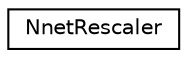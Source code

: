 digraph "Graphical Class Hierarchy"
{
  edge [fontname="Helvetica",fontsize="10",labelfontname="Helvetica",labelfontsize="10"];
  node [fontname="Helvetica",fontsize="10",shape=record];
  rankdir="LR";
  Node0 [label="NnetRescaler",height=0.2,width=0.4,color="black", fillcolor="white", style="filled",URL="$classkaldi_1_1nnet2_1_1NnetRescaler.html"];
}

